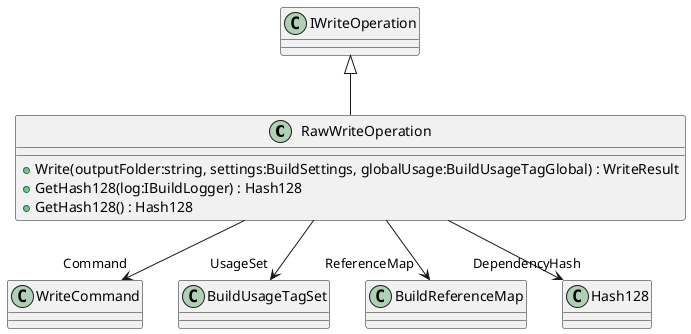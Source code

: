 @startuml
class RawWriteOperation {
    + Write(outputFolder:string, settings:BuildSettings, globalUsage:BuildUsageTagGlobal) : WriteResult
    + GetHash128(log:IBuildLogger) : Hash128
    + GetHash128() : Hash128
}
IWriteOperation <|-- RawWriteOperation
RawWriteOperation --> "Command" WriteCommand
RawWriteOperation --> "UsageSet" BuildUsageTagSet
RawWriteOperation --> "ReferenceMap" BuildReferenceMap
RawWriteOperation --> "DependencyHash" Hash128
@enduml
